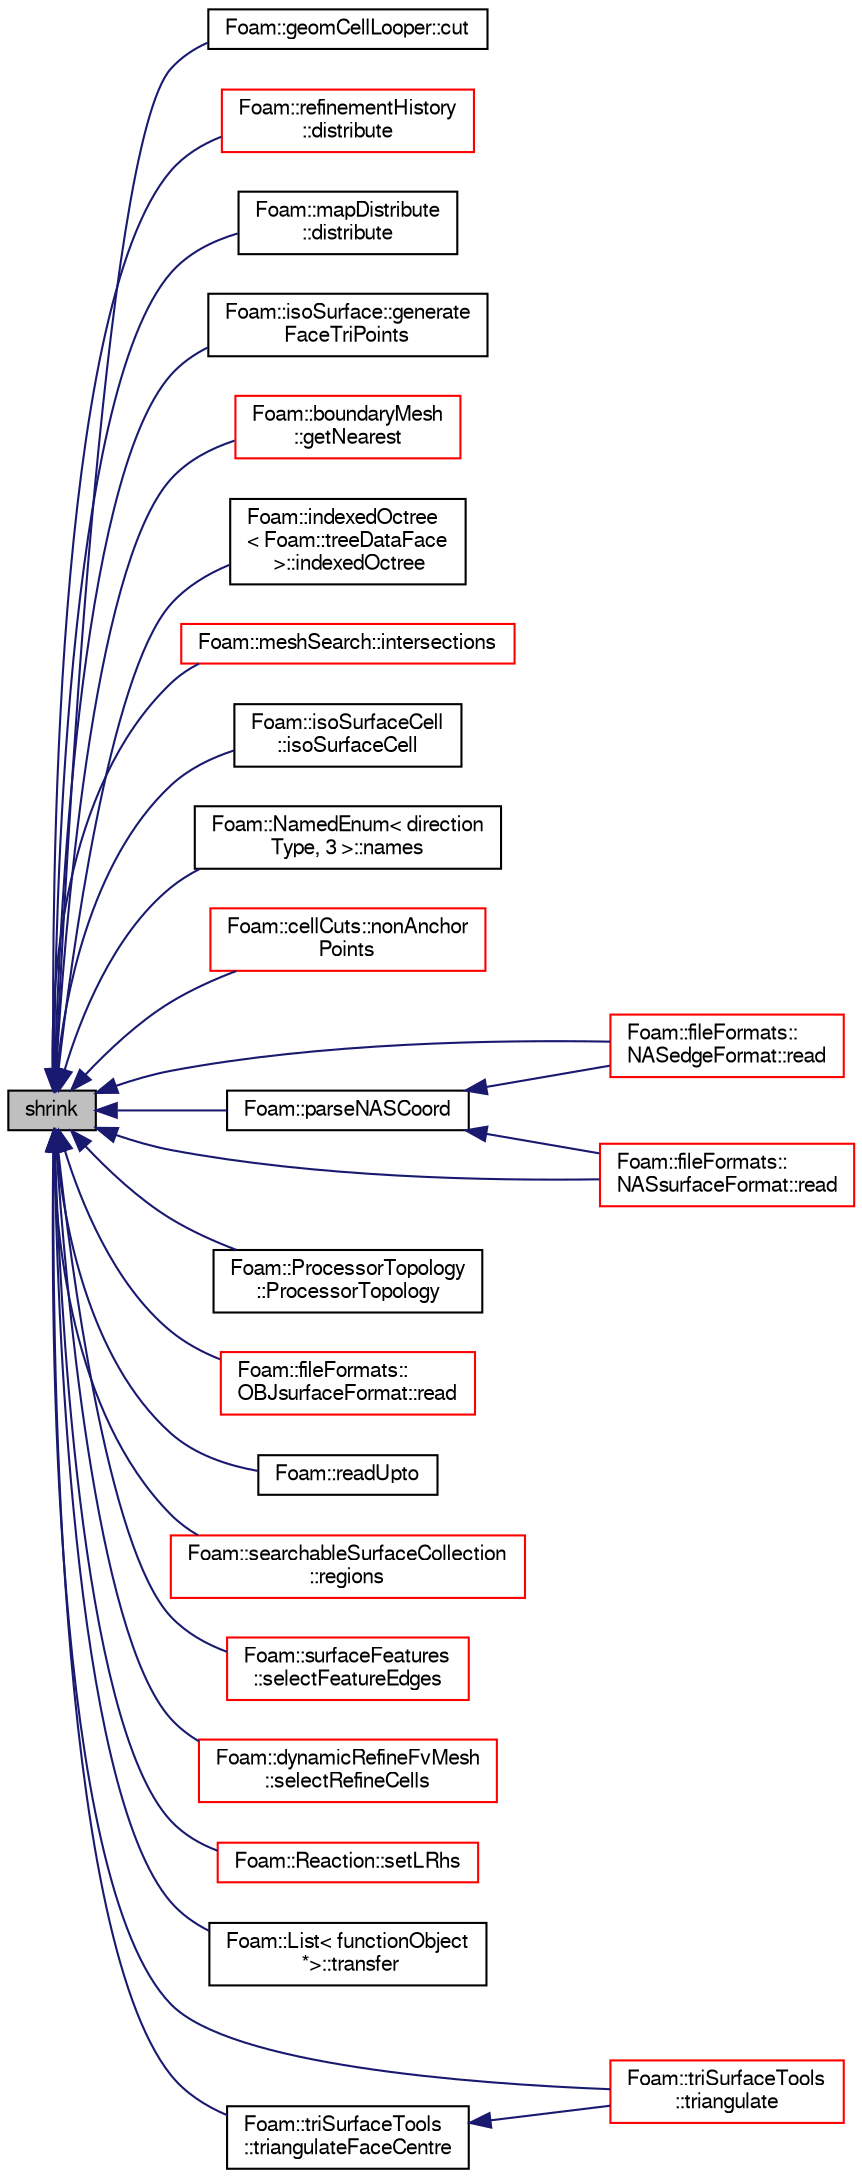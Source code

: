 digraph "shrink"
{
  bgcolor="transparent";
  edge [fontname="FreeSans",fontsize="10",labelfontname="FreeSans",labelfontsize="10"];
  node [fontname="FreeSans",fontsize="10",shape=record];
  rankdir="LR";
  Node575 [label="shrink",height=0.2,width=0.4,color="black", fillcolor="grey75", style="filled", fontcolor="black"];
  Node575 -> Node576 [dir="back",color="midnightblue",fontsize="10",style="solid",fontname="FreeSans"];
  Node576 [label="Foam::geomCellLooper::cut",height=0.2,width=0.4,color="black",URL="$a21474.html#a993c7c95766fcf44b50607ec8701d577",tooltip="Same but now also base point of cut provided (instead of always. "];
  Node575 -> Node577 [dir="back",color="midnightblue",fontsize="10",style="solid",fontname="FreeSans"];
  Node577 [label="Foam::refinementHistory\l::distribute",height=0.2,width=0.4,color="red",URL="$a21690.html#a6be2dc3eb1d541aeb83ee0a2adcc0556",tooltip="Update local numbering for mesh redistribution. "];
  Node575 -> Node593 [dir="back",color="midnightblue",fontsize="10",style="solid",fontname="FreeSans"];
  Node593 [label="Foam::mapDistribute\l::distribute",height=0.2,width=0.4,color="black",URL="$a27362.html#a2e6c96f73d361ba683f7f8800a448151",tooltip="Distribute data using default commsType. "];
  Node575 -> Node594 [dir="back",color="midnightblue",fontsize="10",style="solid",fontname="FreeSans"];
  Node594 [label="Foam::isoSurface::generate\lFaceTriPoints",height=0.2,width=0.4,color="black",URL="$a29346.html#a03628c245d99a9324f28ceffe5aa1c35"];
  Node575 -> Node595 [dir="back",color="midnightblue",fontsize="10",style="solid",fontname="FreeSans"];
  Node595 [label="Foam::boundaryMesh\l::getNearest",height=0.2,width=0.4,color="red",URL="$a21430.html#a7cfb30aa0fa4868d8a08ec928d0c1315",tooltip="Get bMesh index of nearest face for every boundary face in. "];
  Node575 -> Node598 [dir="back",color="midnightblue",fontsize="10",style="solid",fontname="FreeSans"];
  Node598 [label="Foam::indexedOctree\l\< Foam::treeDataFace\l \>::indexedOctree",height=0.2,width=0.4,color="black",URL="$a25026.html#a7cafaee8b342fe6c0f4fddd6b0e8cb59",tooltip="Construct from shapes. "];
  Node575 -> Node599 [dir="back",color="midnightblue",fontsize="10",style="solid",fontname="FreeSans"];
  Node599 [label="Foam::meshSearch::intersections",height=0.2,width=0.4,color="red",URL="$a25118.html#a65e0e8fe8652ef5a550714155f183668",tooltip="Find all intersections of boundary within segment pStart .. pEnd. "];
  Node575 -> Node612 [dir="back",color="midnightblue",fontsize="10",style="solid",fontname="FreeSans"];
  Node612 [label="Foam::isoSurfaceCell\l::isoSurfaceCell",height=0.2,width=0.4,color="black",URL="$a29350.html#a493a4ed208fd259e349c3f01290ccccc",tooltip="Construct from dictionary. "];
  Node575 -> Node607 [dir="back",color="midnightblue",fontsize="10",style="solid",fontname="FreeSans"];
  Node607 [label="Foam::NamedEnum\< direction\lType, 3 \>::names",height=0.2,width=0.4,color="black",URL="$a25998.html#a7350da3a0edd92cd11e6c479c9967dc8"];
  Node575 -> Node613 [dir="back",color="midnightblue",fontsize="10",style="solid",fontname="FreeSans"];
  Node613 [label="Foam::cellCuts::nonAnchor\lPoints",height=0.2,width=0.4,color="red",URL="$a21466.html#a99cdc1288c329f2654ead522706957a6",tooltip="Invert anchor point selection. "];
  Node575 -> Node622 [dir="back",color="midnightblue",fontsize="10",style="solid",fontname="FreeSans"];
  Node622 [label="Foam::parseNASCoord",height=0.2,width=0.4,color="black",URL="$a21124.html#a663c47a91dbc4b5b9064c385189002be"];
  Node622 -> Node623 [dir="back",color="midnightblue",fontsize="10",style="solid",fontname="FreeSans"];
  Node623 [label="Foam::fileFormats::\lNASedgeFormat::read",height=0.2,width=0.4,color="red",URL="$a21770.html#a464ebd67acbdff0014d4dae69e3ec4be",tooltip="Read from a file. "];
  Node622 -> Node626 [dir="back",color="midnightblue",fontsize="10",style="solid",fontname="FreeSans"];
  Node626 [label="Foam::fileFormats::\lNASsurfaceFormat::read",height=0.2,width=0.4,color="red",URL="$a29602.html#a464ebd67acbdff0014d4dae69e3ec4be",tooltip="Read from a file. "];
  Node575 -> Node629 [dir="back",color="midnightblue",fontsize="10",style="solid",fontname="FreeSans"];
  Node629 [label="Foam::ProcessorTopology\l::ProcessorTopology",height=0.2,width=0.4,color="black",URL="$a27614.html#aba0a7532b5920d3cc1daae3785a86ea5",tooltip="Construct from boundaryMesh. "];
  Node575 -> Node623 [dir="back",color="midnightblue",fontsize="10",style="solid",fontname="FreeSans"];
  Node575 -> Node630 [dir="back",color="midnightblue",fontsize="10",style="solid",fontname="FreeSans"];
  Node630 [label="Foam::fileFormats::\lOBJsurfaceFormat::read",height=0.2,width=0.4,color="red",URL="$a29610.html#a464ebd67acbdff0014d4dae69e3ec4be",tooltip="Read from file. "];
  Node575 -> Node626 [dir="back",color="midnightblue",fontsize="10",style="solid",fontname="FreeSans"];
  Node575 -> Node633 [dir="back",color="midnightblue",fontsize="10",style="solid",fontname="FreeSans"];
  Node633 [label="Foam::readUpto",height=0.2,width=0.4,color="black",URL="$a21124.html#adebc6d49ebf4c5b9e97e0e2f96d4c493"];
  Node575 -> Node634 [dir="back",color="midnightblue",fontsize="10",style="solid",fontname="FreeSans"];
  Node634 [label="Foam::searchableSurfaceCollection\l::regions",height=0.2,width=0.4,color="red",URL="$a25242.html#ab9fb56ec22f93cbc341f0b051e83f872",tooltip="Names of regions. "];
  Node575 -> Node636 [dir="back",color="midnightblue",fontsize="10",style="solid",fontname="FreeSans"];
  Node636 [label="Foam::surfaceFeatures\l::selectFeatureEdges",height=0.2,width=0.4,color="red",URL="$a25510.html#a264fb63fc64f4f9c94b42cafc8822897",tooltip="Helper function: select a subset of featureEdges_. "];
  Node575 -> Node639 [dir="back",color="midnightblue",fontsize="10",style="solid",fontname="FreeSans"];
  Node639 [label="Foam::dynamicRefineFvMesh\l::selectRefineCells",height=0.2,width=0.4,color="red",URL="$a21370.html#af10d75dd74d1a863c31d3710f02bd162",tooltip="Subset candidate cells for refinement. "];
  Node575 -> Node645 [dir="back",color="midnightblue",fontsize="10",style="solid",fontname="FreeSans"];
  Node645 [label="Foam::Reaction::setLRhs",height=0.2,width=0.4,color="red",URL="$a30330.html#a5ff69c41b3345ee1f99e8bf85967b433",tooltip="Construct the left- and right-hand-side reaction coefficients. "];
  Node575 -> Node648 [dir="back",color="midnightblue",fontsize="10",style="solid",fontname="FreeSans"];
  Node648 [label="Foam::List\< functionObject\l *\>::transfer",height=0.2,width=0.4,color="black",URL="$a25694.html#a34794c2764b2d8c8a89cc382a070da2d",tooltip="Transfer the contents of the argument List into this list. "];
  Node575 -> Node649 [dir="back",color="midnightblue",fontsize="10",style="solid",fontname="FreeSans"];
  Node649 [label="Foam::triSurfaceTools\l::triangulate",height=0.2,width=0.4,color="red",URL="$a25538.html#abc610083203403b6a9406e6d0206150e",tooltip="Simple triangulation of (selected patches of) boundaryMesh. Needs. "];
  Node575 -> Node657 [dir="back",color="midnightblue",fontsize="10",style="solid",fontname="FreeSans"];
  Node657 [label="Foam::triSurfaceTools\l::triangulateFaceCentre",height=0.2,width=0.4,color="black",URL="$a25538.html#abf2be73c84828e0d5db6921bf8b57353",tooltip="Face-centre triangulation of (selected patches of) boundaryMesh. "];
  Node657 -> Node649 [dir="back",color="midnightblue",fontsize="10",style="solid",fontname="FreeSans"];
}
